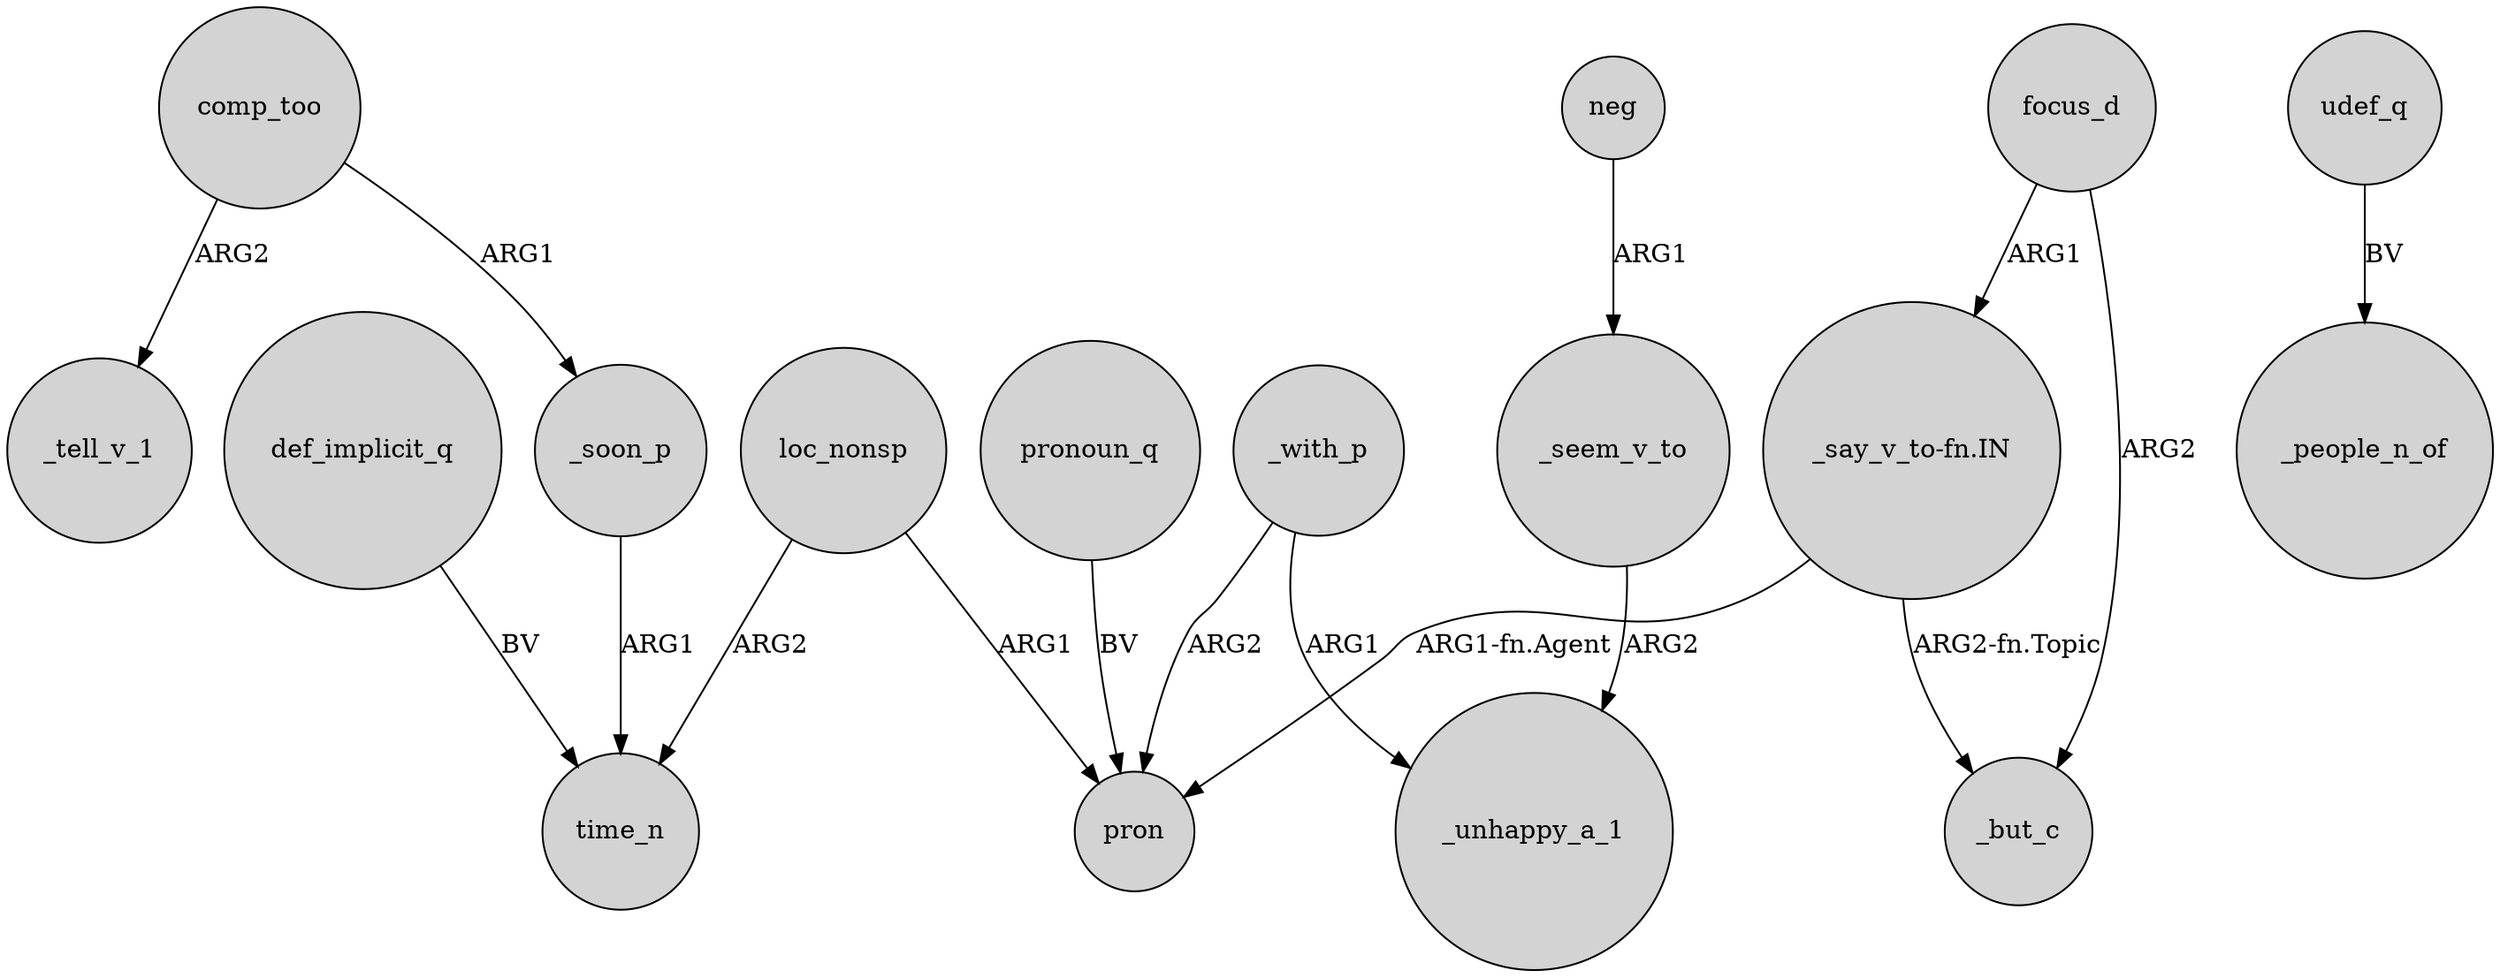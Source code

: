 digraph {
	node [shape=circle style=filled]
	comp_too -> _soon_p [label=ARG1]
	_soon_p -> time_n [label=ARG1]
	neg -> _seem_v_to [label=ARG1]
	"_say_v_to-fn.IN" -> _but_c [label="ARG2-fn.Topic"]
	_seem_v_to -> _unhappy_a_1 [label=ARG2]
	_with_p -> _unhappy_a_1 [label=ARG1]
	def_implicit_q -> time_n [label=BV]
	udef_q -> _people_n_of [label=BV]
	loc_nonsp -> pron [label=ARG1]
	_with_p -> pron [label=ARG2]
	loc_nonsp -> time_n [label=ARG2]
	focus_d -> _but_c [label=ARG2]
	comp_too -> _tell_v_1 [label=ARG2]
	focus_d -> "_say_v_to-fn.IN" [label=ARG1]
	"_say_v_to-fn.IN" -> pron [label="ARG1-fn.Agent"]
	pronoun_q -> pron [label=BV]
}

